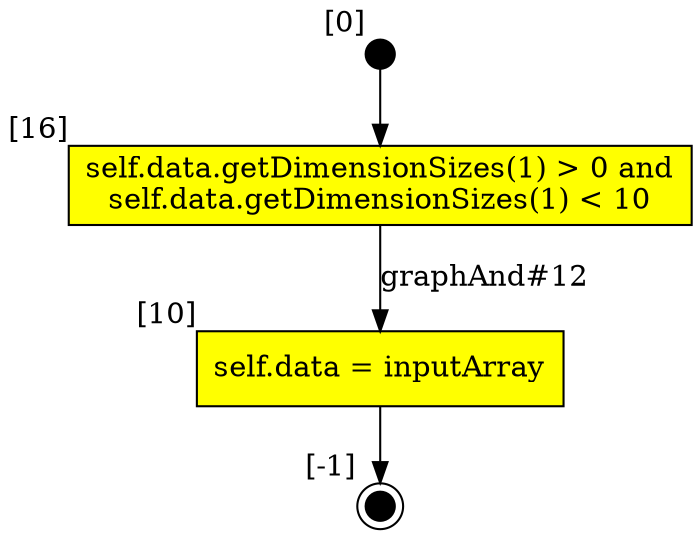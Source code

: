 digraph CLG {
  16 [shape="box", label="self.data.getDimensionSizes(1) > 0 and
self.data.getDimensionSizes(1) < 10
", style=filled, fillcolor=yellow, xlabel="[16]"];
  10 [shape="box", label="self.data = inputArray", style=filled, fillcolor=yellow, xlabel="[10]"];
  11 [style=filled, fillcolor=black, shape="doublecircle", label="", fixedsize=true, width=.2, height=.2, xlabel="[-1]"];
  15 [style=filled, fillcolor=black, shape="circle", label="", fixedsize=true, width=.2, height=.2, xlabel="[0]"];
  10 -> 11;
  15 -> 16;
  16 -> 10[label="graphAnd#12"];
}
